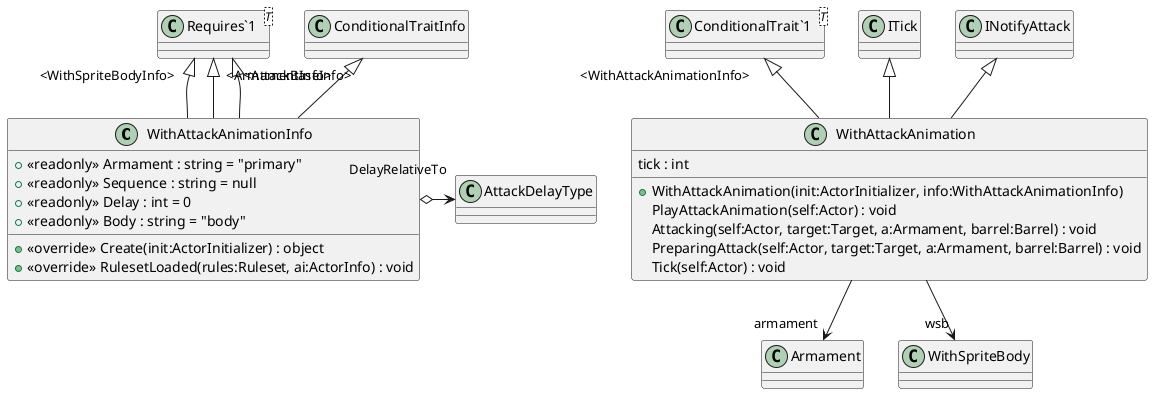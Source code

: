 @startuml
class WithAttackAnimationInfo {
    + <<readonly>> Armament : string = "primary"
    + <<readonly>> Sequence : string = null
    + <<readonly>> Delay : int = 0
    + <<readonly>> Body : string = "body"
    + <<override>> Create(init:ActorInitializer) : object
    + <<override>> RulesetLoaded(rules:Ruleset, ai:ActorInfo) : void
}
class WithAttackAnimation {
    tick : int
    + WithAttackAnimation(init:ActorInitializer, info:WithAttackAnimationInfo)
    PlayAttackAnimation(self:Actor) : void
    Attacking(self:Actor, target:Target, a:Armament, barrel:Barrel) : void
    PreparingAttack(self:Actor, target:Target, a:Armament, barrel:Barrel) : void
    Tick(self:Actor) : void
}
class "Requires`1"<T> {
}
class "ConditionalTrait`1"<T> {
}
ConditionalTraitInfo <|-- WithAttackAnimationInfo
"Requires`1" "<WithSpriteBodyInfo>" <|-- WithAttackAnimationInfo
"Requires`1" "<ArmamentInfo>" <|-- WithAttackAnimationInfo
"Requires`1" "<AttackBaseInfo>" <|-- WithAttackAnimationInfo
WithAttackAnimationInfo o-> "DelayRelativeTo" AttackDelayType
"ConditionalTrait`1" "<WithAttackAnimationInfo>" <|-- WithAttackAnimation
ITick <|-- WithAttackAnimation
INotifyAttack <|-- WithAttackAnimation
WithAttackAnimation --> "armament" Armament
WithAttackAnimation --> "wsb" WithSpriteBody
@enduml
